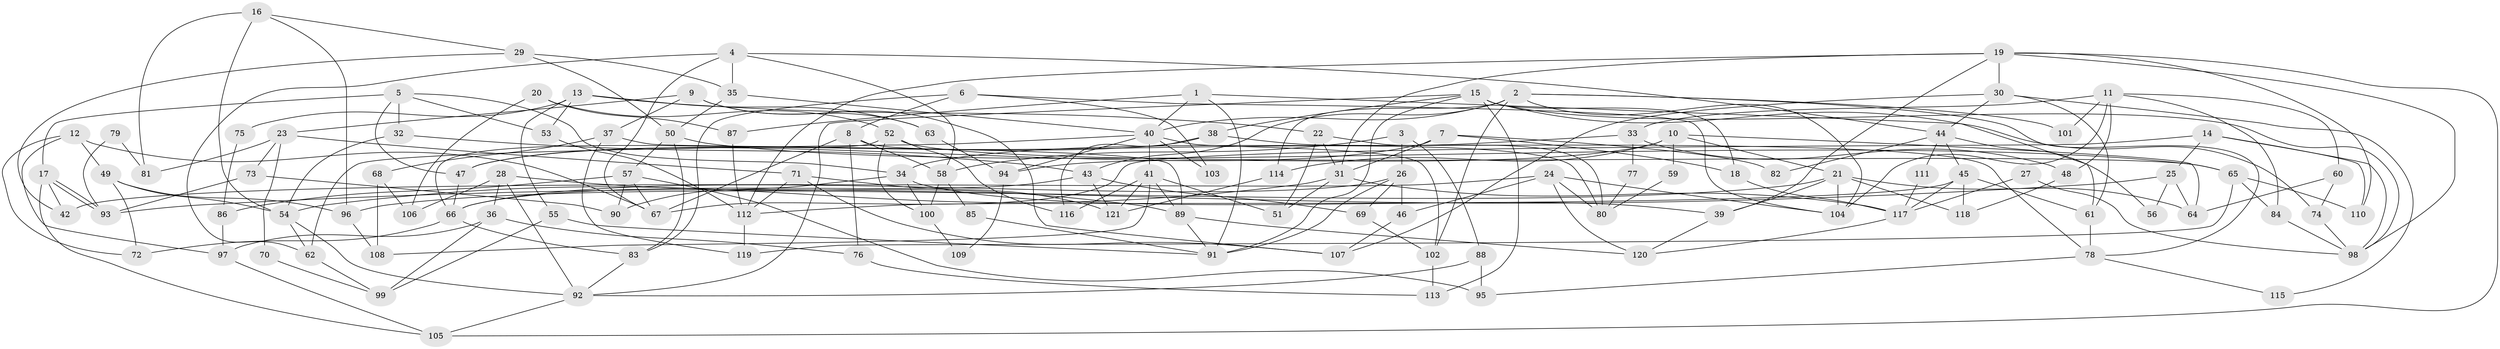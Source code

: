 // coarse degree distribution, {5: 0.22077922077922077, 10: 0.025974025974025976, 6: 0.12987012987012986, 7: 0.11688311688311688, 4: 0.22077922077922077, 11: 0.012987012987012988, 3: 0.12987012987012986, 9: 0.012987012987012988, 2: 0.09090909090909091, 8: 0.03896103896103896}
// Generated by graph-tools (version 1.1) at 2025/52/02/27/25 19:52:06]
// undirected, 121 vertices, 242 edges
graph export_dot {
graph [start="1"]
  node [color=gray90,style=filled];
  1;
  2;
  3;
  4;
  5;
  6;
  7;
  8;
  9;
  10;
  11;
  12;
  13;
  14;
  15;
  16;
  17;
  18;
  19;
  20;
  21;
  22;
  23;
  24;
  25;
  26;
  27;
  28;
  29;
  30;
  31;
  32;
  33;
  34;
  35;
  36;
  37;
  38;
  39;
  40;
  41;
  42;
  43;
  44;
  45;
  46;
  47;
  48;
  49;
  50;
  51;
  52;
  53;
  54;
  55;
  56;
  57;
  58;
  59;
  60;
  61;
  62;
  63;
  64;
  65;
  66;
  67;
  68;
  69;
  70;
  71;
  72;
  73;
  74;
  75;
  76;
  77;
  78;
  79;
  80;
  81;
  82;
  83;
  84;
  85;
  86;
  87;
  88;
  89;
  90;
  91;
  92;
  93;
  94;
  95;
  96;
  97;
  98;
  99;
  100;
  101;
  102;
  103;
  104;
  105;
  106;
  107;
  108;
  109;
  110;
  111;
  112;
  113;
  114;
  115;
  116;
  117;
  118;
  119;
  120;
  121;
  1 -- 91;
  1 -- 40;
  1 -- 74;
  1 -- 87;
  2 -- 104;
  2 -- 78;
  2 -- 40;
  2 -- 43;
  2 -- 101;
  2 -- 102;
  2 -- 114;
  3 -- 26;
  3 -- 58;
  3 -- 88;
  4 -- 35;
  4 -- 67;
  4 -- 44;
  4 -- 58;
  4 -- 62;
  5 -- 47;
  5 -- 34;
  5 -- 17;
  5 -- 32;
  5 -- 53;
  6 -- 104;
  6 -- 83;
  6 -- 8;
  6 -- 103;
  7 -- 31;
  7 -- 18;
  7 -- 47;
  7 -- 82;
  8 -- 76;
  8 -- 58;
  8 -- 67;
  8 -- 80;
  9 -- 37;
  9 -- 107;
  9 -- 23;
  9 -- 63;
  10 -- 94;
  10 -- 114;
  10 -- 21;
  10 -- 59;
  10 -- 64;
  11 -- 60;
  11 -- 33;
  11 -- 48;
  11 -- 84;
  11 -- 101;
  11 -- 104;
  12 -- 72;
  12 -- 67;
  12 -- 49;
  12 -- 97;
  13 -- 53;
  13 -- 22;
  13 -- 55;
  13 -- 63;
  13 -- 75;
  14 -- 98;
  14 -- 25;
  14 -- 67;
  14 -- 110;
  15 -- 92;
  15 -- 91;
  15 -- 18;
  15 -- 38;
  15 -- 61;
  15 -- 98;
  15 -- 113;
  16 -- 54;
  16 -- 29;
  16 -- 81;
  16 -- 96;
  17 -- 93;
  17 -- 93;
  17 -- 42;
  17 -- 105;
  18 -- 117;
  19 -- 98;
  19 -- 31;
  19 -- 30;
  19 -- 39;
  19 -- 105;
  19 -- 110;
  19 -- 112;
  20 -- 52;
  20 -- 87;
  20 -- 106;
  21 -- 96;
  21 -- 39;
  21 -- 64;
  21 -- 104;
  21 -- 118;
  22 -- 80;
  22 -- 31;
  22 -- 51;
  23 -- 71;
  23 -- 70;
  23 -- 73;
  23 -- 81;
  24 -- 120;
  24 -- 104;
  24 -- 42;
  24 -- 46;
  24 -- 80;
  25 -- 64;
  25 -- 93;
  25 -- 56;
  26 -- 46;
  26 -- 69;
  26 -- 66;
  26 -- 91;
  27 -- 98;
  27 -- 117;
  28 -- 89;
  28 -- 92;
  28 -- 36;
  28 -- 106;
  29 -- 50;
  29 -- 42;
  29 -- 35;
  30 -- 44;
  30 -- 61;
  30 -- 107;
  30 -- 115;
  31 -- 117;
  31 -- 51;
  31 -- 54;
  32 -- 43;
  32 -- 54;
  33 -- 34;
  33 -- 48;
  33 -- 77;
  34 -- 100;
  34 -- 39;
  34 -- 90;
  35 -- 40;
  35 -- 50;
  36 -- 97;
  36 -- 76;
  36 -- 99;
  37 -- 68;
  37 -- 89;
  37 -- 119;
  38 -- 47;
  38 -- 78;
  38 -- 116;
  39 -- 120;
  40 -- 62;
  40 -- 41;
  40 -- 94;
  40 -- 102;
  40 -- 103;
  41 -- 116;
  41 -- 51;
  41 -- 89;
  41 -- 108;
  41 -- 121;
  43 -- 66;
  43 -- 69;
  43 -- 121;
  44 -- 45;
  44 -- 56;
  44 -- 82;
  44 -- 111;
  45 -- 112;
  45 -- 61;
  45 -- 117;
  45 -- 118;
  46 -- 107;
  47 -- 66;
  48 -- 118;
  49 -- 54;
  49 -- 72;
  49 -- 96;
  50 -- 57;
  50 -- 65;
  50 -- 83;
  52 -- 66;
  52 -- 65;
  52 -- 100;
  52 -- 116;
  53 -- 112;
  54 -- 62;
  54 -- 92;
  55 -- 99;
  55 -- 91;
  57 -- 95;
  57 -- 67;
  57 -- 86;
  57 -- 90;
  58 -- 85;
  58 -- 100;
  59 -- 80;
  60 -- 64;
  60 -- 74;
  61 -- 78;
  62 -- 99;
  63 -- 94;
  65 -- 110;
  65 -- 84;
  65 -- 119;
  66 -- 83;
  66 -- 72;
  68 -- 108;
  68 -- 106;
  69 -- 102;
  70 -- 99;
  71 -- 112;
  71 -- 121;
  71 -- 107;
  73 -- 90;
  73 -- 93;
  74 -- 98;
  75 -- 86;
  76 -- 113;
  77 -- 80;
  78 -- 95;
  78 -- 115;
  79 -- 81;
  79 -- 93;
  83 -- 92;
  84 -- 98;
  85 -- 91;
  86 -- 97;
  87 -- 112;
  88 -- 92;
  88 -- 95;
  89 -- 91;
  89 -- 120;
  92 -- 105;
  94 -- 109;
  96 -- 108;
  97 -- 105;
  100 -- 109;
  102 -- 113;
  111 -- 117;
  112 -- 119;
  114 -- 121;
  117 -- 120;
}
